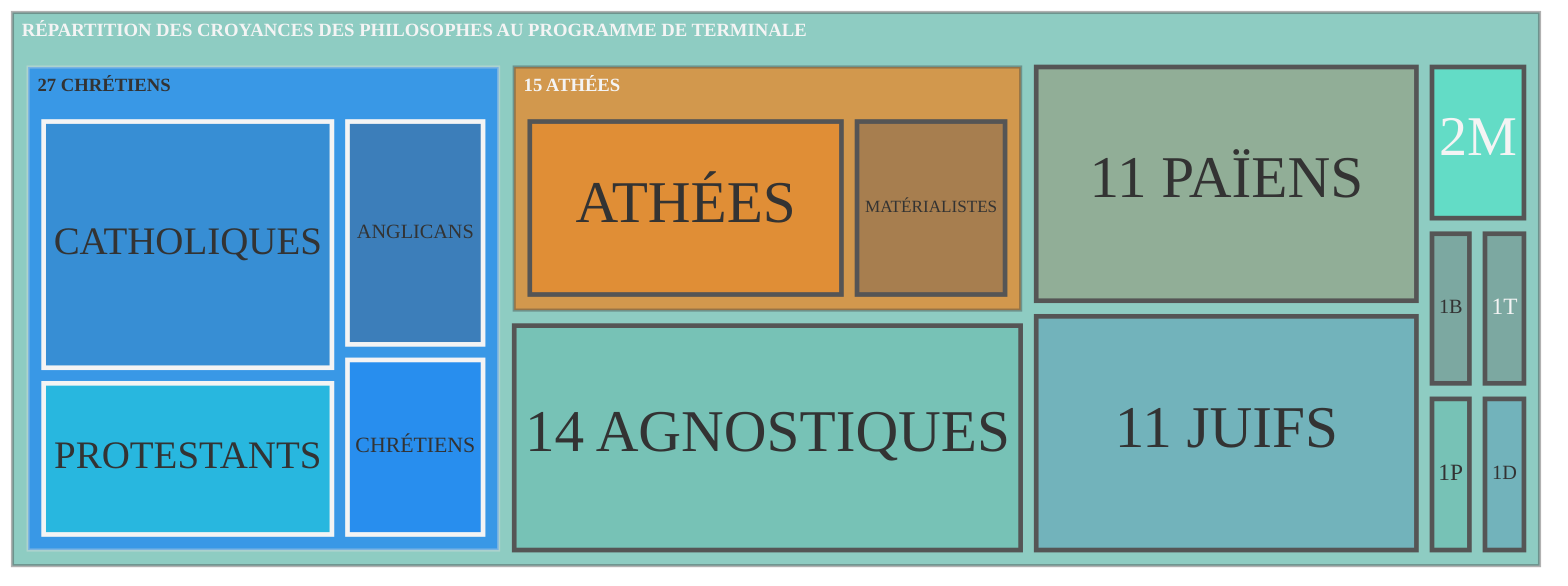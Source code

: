 ---
config:
  theme: neutral
  themeVariables:
    fontFamily: verdana
  treemap:
    showValues: false
    labelFontSize: 24
---
treemap-beta
"RÉPARTITION DES CROYANCES DES PHILOSOPHES AU PROGRAMME DE TERMINALE":::menthe
  "11 PAÏENS":11:::ocre
  "1B":1%% Bouddhistes
  "1T":1%% Taoïstes
  "27 CHRÉTIENS":::azul
    "CHRÉTIENS":4:::azul
    "CATHOLIQUES":11:::bleu
    "ANGLICANS":5:::ardoise
    "PROTESTANTS":7:::turquoise
  "11 JUIFS":11:::bleu
  "2M":2:::turquoise%% Musulmans
  "1P":1:::menthe%% Panthéistes
  "1D":1:::bleu%% Déiste (Rousseau)
  "15 ATHÉES":::orange
    "ATHÉES":10:::orange
    "MATÉRIALISTES":5:::ardoise
  "14 AGNOSTIQUES":14:::menthe
classDef azul fill:#07F
classDef turquoise fill:#0FC
classDef orange fill:#F70
classDef ocre fill:#963
classDef bleu fill:#37A
classDef menthe fill:#4A9
classDef marron fill:#544
classDef ardoise fill:#445